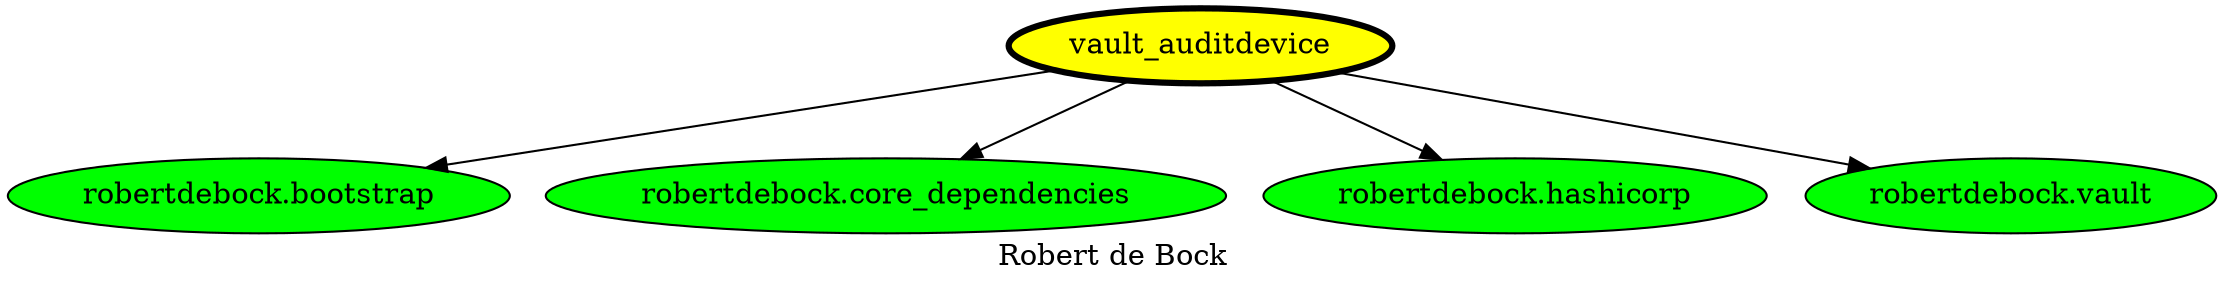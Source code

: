 digraph PhiloDilemma {
  label = "Robert de Bock" ;
  overlap=false
  {
    "vault_auditdevice" [fillcolor=yellow style=filled penwidth=3]
    "robertdebock.bootstrap" [fillcolor=green style=filled]
    "robertdebock.core_dependencies" [fillcolor=green style=filled]
    "robertdebock.hashicorp" [fillcolor=green style=filled]
    "robertdebock.vault" [fillcolor=green style=filled]
  }
  "vault_auditdevice" -> "robertdebock.bootstrap"
  "vault_auditdevice" -> "robertdebock.core_dependencies"
  "vault_auditdevice" -> "robertdebock.hashicorp"
  "vault_auditdevice" -> "robertdebock.vault"
}
